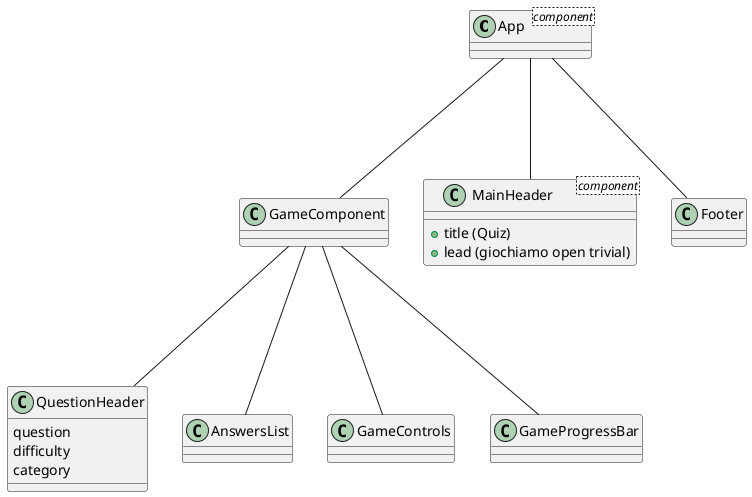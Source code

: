 @startuml

  App --- GameComponent
  App --- MainHeader
  App --- Footer

  GameComponent --- QuestionHeader 
  GameComponent --- AnswersList
  GameComponent --- GameControls
  GameComponent --- GameProgressBar

  class App <component> {}
  class MainHeader <component>{
    +title (Quiz)
    +lead (giochiamo open trivial)
  }

  class QuestionHeader {
    question
    difficulty
    category
  }
@enduml